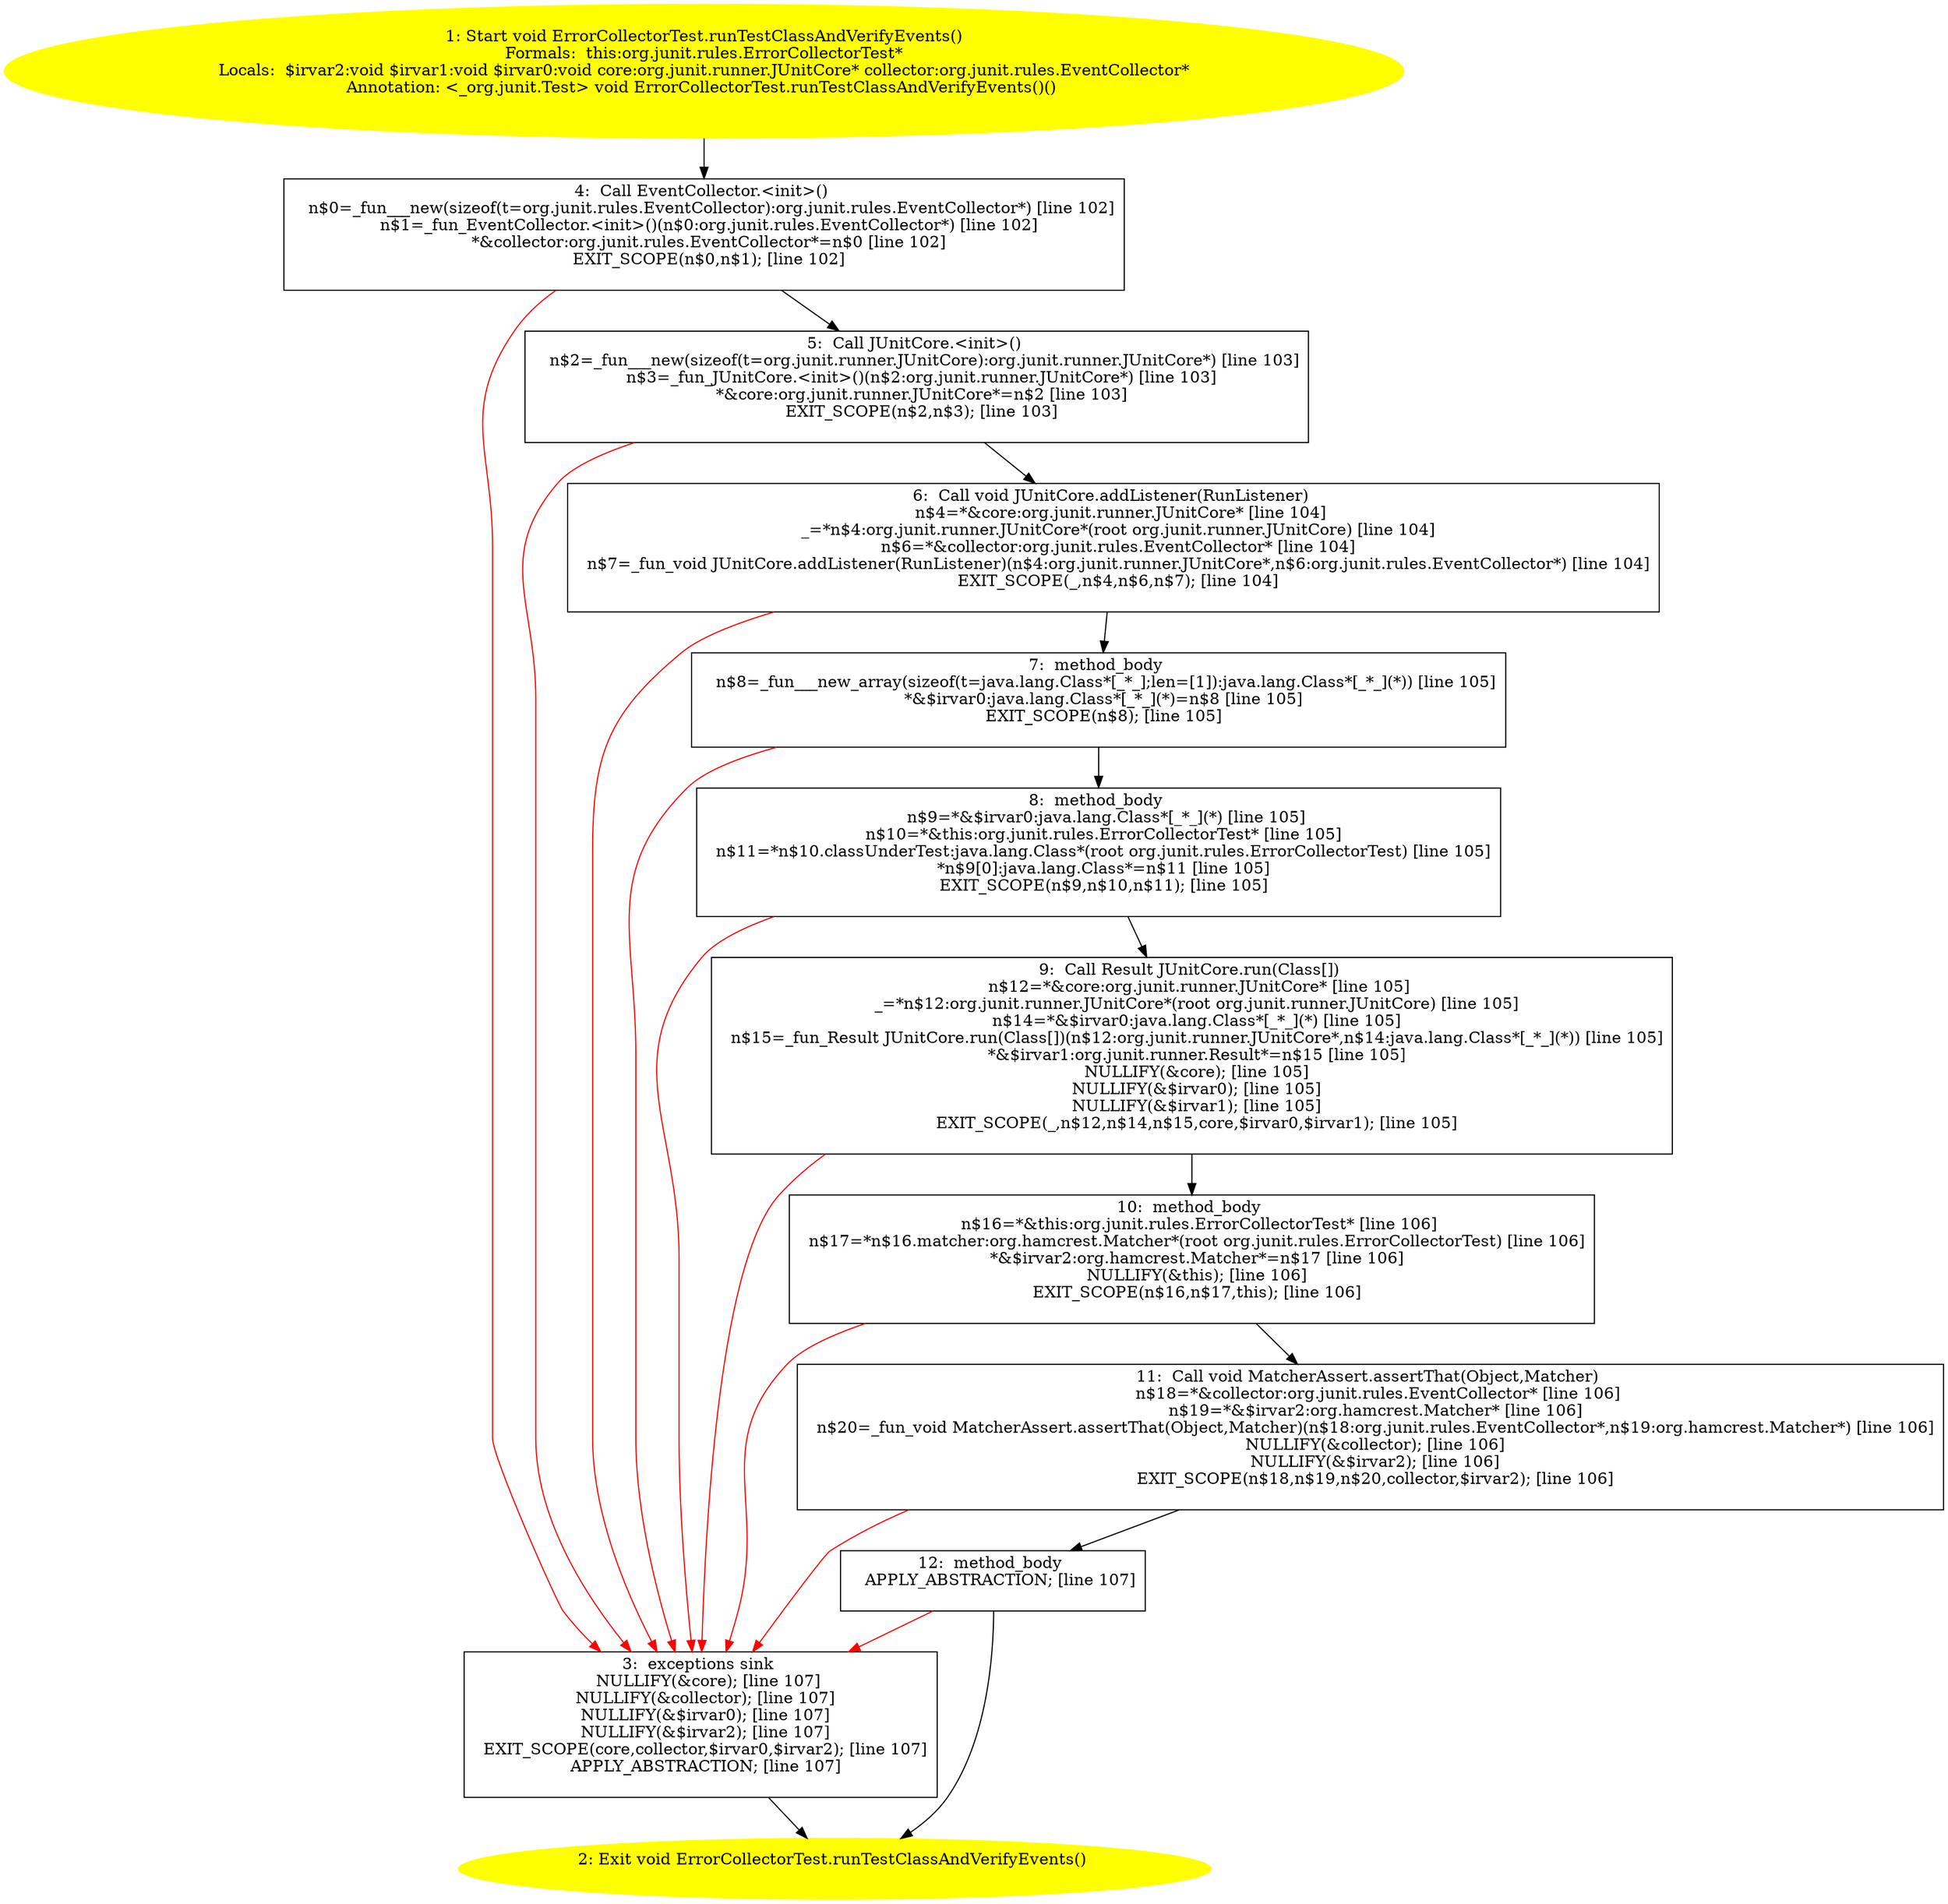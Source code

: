 /* @generated */
digraph cfg {
"org.junit.rules.ErrorCollectorTest.runTestClassAndVerifyEvents():void.aa6aa8717d6992a1b0d69f41c1a242a2_1" [label="1: Start void ErrorCollectorTest.runTestClassAndVerifyEvents()\nFormals:  this:org.junit.rules.ErrorCollectorTest*\nLocals:  $irvar2:void $irvar1:void $irvar0:void core:org.junit.runner.JUnitCore* collector:org.junit.rules.EventCollector*\nAnnotation: <_org.junit.Test> void ErrorCollectorTest.runTestClassAndVerifyEvents()() \n  " color=yellow style=filled]
	

	 "org.junit.rules.ErrorCollectorTest.runTestClassAndVerifyEvents():void.aa6aa8717d6992a1b0d69f41c1a242a2_1" -> "org.junit.rules.ErrorCollectorTest.runTestClassAndVerifyEvents():void.aa6aa8717d6992a1b0d69f41c1a242a2_4" ;
"org.junit.rules.ErrorCollectorTest.runTestClassAndVerifyEvents():void.aa6aa8717d6992a1b0d69f41c1a242a2_2" [label="2: Exit void ErrorCollectorTest.runTestClassAndVerifyEvents() \n  " color=yellow style=filled]
	

"org.junit.rules.ErrorCollectorTest.runTestClassAndVerifyEvents():void.aa6aa8717d6992a1b0d69f41c1a242a2_3" [label="3:  exceptions sink \n   NULLIFY(&core); [line 107]\n  NULLIFY(&collector); [line 107]\n  NULLIFY(&$irvar0); [line 107]\n  NULLIFY(&$irvar2); [line 107]\n  EXIT_SCOPE(core,collector,$irvar0,$irvar2); [line 107]\n  APPLY_ABSTRACTION; [line 107]\n " shape="box"]
	

	 "org.junit.rules.ErrorCollectorTest.runTestClassAndVerifyEvents():void.aa6aa8717d6992a1b0d69f41c1a242a2_3" -> "org.junit.rules.ErrorCollectorTest.runTestClassAndVerifyEvents():void.aa6aa8717d6992a1b0d69f41c1a242a2_2" ;
"org.junit.rules.ErrorCollectorTest.runTestClassAndVerifyEvents():void.aa6aa8717d6992a1b0d69f41c1a242a2_4" [label="4:  Call EventCollector.<init>() \n   n$0=_fun___new(sizeof(t=org.junit.rules.EventCollector):org.junit.rules.EventCollector*) [line 102]\n  n$1=_fun_EventCollector.<init>()(n$0:org.junit.rules.EventCollector*) [line 102]\n  *&collector:org.junit.rules.EventCollector*=n$0 [line 102]\n  EXIT_SCOPE(n$0,n$1); [line 102]\n " shape="box"]
	

	 "org.junit.rules.ErrorCollectorTest.runTestClassAndVerifyEvents():void.aa6aa8717d6992a1b0d69f41c1a242a2_4" -> "org.junit.rules.ErrorCollectorTest.runTestClassAndVerifyEvents():void.aa6aa8717d6992a1b0d69f41c1a242a2_5" ;
	 "org.junit.rules.ErrorCollectorTest.runTestClassAndVerifyEvents():void.aa6aa8717d6992a1b0d69f41c1a242a2_4" -> "org.junit.rules.ErrorCollectorTest.runTestClassAndVerifyEvents():void.aa6aa8717d6992a1b0d69f41c1a242a2_3" [color="red" ];
"org.junit.rules.ErrorCollectorTest.runTestClassAndVerifyEvents():void.aa6aa8717d6992a1b0d69f41c1a242a2_5" [label="5:  Call JUnitCore.<init>() \n   n$2=_fun___new(sizeof(t=org.junit.runner.JUnitCore):org.junit.runner.JUnitCore*) [line 103]\n  n$3=_fun_JUnitCore.<init>()(n$2:org.junit.runner.JUnitCore*) [line 103]\n  *&core:org.junit.runner.JUnitCore*=n$2 [line 103]\n  EXIT_SCOPE(n$2,n$3); [line 103]\n " shape="box"]
	

	 "org.junit.rules.ErrorCollectorTest.runTestClassAndVerifyEvents():void.aa6aa8717d6992a1b0d69f41c1a242a2_5" -> "org.junit.rules.ErrorCollectorTest.runTestClassAndVerifyEvents():void.aa6aa8717d6992a1b0d69f41c1a242a2_6" ;
	 "org.junit.rules.ErrorCollectorTest.runTestClassAndVerifyEvents():void.aa6aa8717d6992a1b0d69f41c1a242a2_5" -> "org.junit.rules.ErrorCollectorTest.runTestClassAndVerifyEvents():void.aa6aa8717d6992a1b0d69f41c1a242a2_3" [color="red" ];
"org.junit.rules.ErrorCollectorTest.runTestClassAndVerifyEvents():void.aa6aa8717d6992a1b0d69f41c1a242a2_6" [label="6:  Call void JUnitCore.addListener(RunListener) \n   n$4=*&core:org.junit.runner.JUnitCore* [line 104]\n  _=*n$4:org.junit.runner.JUnitCore*(root org.junit.runner.JUnitCore) [line 104]\n  n$6=*&collector:org.junit.rules.EventCollector* [line 104]\n  n$7=_fun_void JUnitCore.addListener(RunListener)(n$4:org.junit.runner.JUnitCore*,n$6:org.junit.rules.EventCollector*) [line 104]\n  EXIT_SCOPE(_,n$4,n$6,n$7); [line 104]\n " shape="box"]
	

	 "org.junit.rules.ErrorCollectorTest.runTestClassAndVerifyEvents():void.aa6aa8717d6992a1b0d69f41c1a242a2_6" -> "org.junit.rules.ErrorCollectorTest.runTestClassAndVerifyEvents():void.aa6aa8717d6992a1b0d69f41c1a242a2_7" ;
	 "org.junit.rules.ErrorCollectorTest.runTestClassAndVerifyEvents():void.aa6aa8717d6992a1b0d69f41c1a242a2_6" -> "org.junit.rules.ErrorCollectorTest.runTestClassAndVerifyEvents():void.aa6aa8717d6992a1b0d69f41c1a242a2_3" [color="red" ];
"org.junit.rules.ErrorCollectorTest.runTestClassAndVerifyEvents():void.aa6aa8717d6992a1b0d69f41c1a242a2_7" [label="7:  method_body \n   n$8=_fun___new_array(sizeof(t=java.lang.Class*[_*_];len=[1]):java.lang.Class*[_*_](*)) [line 105]\n  *&$irvar0:java.lang.Class*[_*_](*)=n$8 [line 105]\n  EXIT_SCOPE(n$8); [line 105]\n " shape="box"]
	

	 "org.junit.rules.ErrorCollectorTest.runTestClassAndVerifyEvents():void.aa6aa8717d6992a1b0d69f41c1a242a2_7" -> "org.junit.rules.ErrorCollectorTest.runTestClassAndVerifyEvents():void.aa6aa8717d6992a1b0d69f41c1a242a2_8" ;
	 "org.junit.rules.ErrorCollectorTest.runTestClassAndVerifyEvents():void.aa6aa8717d6992a1b0d69f41c1a242a2_7" -> "org.junit.rules.ErrorCollectorTest.runTestClassAndVerifyEvents():void.aa6aa8717d6992a1b0d69f41c1a242a2_3" [color="red" ];
"org.junit.rules.ErrorCollectorTest.runTestClassAndVerifyEvents():void.aa6aa8717d6992a1b0d69f41c1a242a2_8" [label="8:  method_body \n   n$9=*&$irvar0:java.lang.Class*[_*_](*) [line 105]\n  n$10=*&this:org.junit.rules.ErrorCollectorTest* [line 105]\n  n$11=*n$10.classUnderTest:java.lang.Class*(root org.junit.rules.ErrorCollectorTest) [line 105]\n  *n$9[0]:java.lang.Class*=n$11 [line 105]\n  EXIT_SCOPE(n$9,n$10,n$11); [line 105]\n " shape="box"]
	

	 "org.junit.rules.ErrorCollectorTest.runTestClassAndVerifyEvents():void.aa6aa8717d6992a1b0d69f41c1a242a2_8" -> "org.junit.rules.ErrorCollectorTest.runTestClassAndVerifyEvents():void.aa6aa8717d6992a1b0d69f41c1a242a2_9" ;
	 "org.junit.rules.ErrorCollectorTest.runTestClassAndVerifyEvents():void.aa6aa8717d6992a1b0d69f41c1a242a2_8" -> "org.junit.rules.ErrorCollectorTest.runTestClassAndVerifyEvents():void.aa6aa8717d6992a1b0d69f41c1a242a2_3" [color="red" ];
"org.junit.rules.ErrorCollectorTest.runTestClassAndVerifyEvents():void.aa6aa8717d6992a1b0d69f41c1a242a2_9" [label="9:  Call Result JUnitCore.run(Class[]) \n   n$12=*&core:org.junit.runner.JUnitCore* [line 105]\n  _=*n$12:org.junit.runner.JUnitCore*(root org.junit.runner.JUnitCore) [line 105]\n  n$14=*&$irvar0:java.lang.Class*[_*_](*) [line 105]\n  n$15=_fun_Result JUnitCore.run(Class[])(n$12:org.junit.runner.JUnitCore*,n$14:java.lang.Class*[_*_](*)) [line 105]\n  *&$irvar1:org.junit.runner.Result*=n$15 [line 105]\n  NULLIFY(&core); [line 105]\n  NULLIFY(&$irvar0); [line 105]\n  NULLIFY(&$irvar1); [line 105]\n  EXIT_SCOPE(_,n$12,n$14,n$15,core,$irvar0,$irvar1); [line 105]\n " shape="box"]
	

	 "org.junit.rules.ErrorCollectorTest.runTestClassAndVerifyEvents():void.aa6aa8717d6992a1b0d69f41c1a242a2_9" -> "org.junit.rules.ErrorCollectorTest.runTestClassAndVerifyEvents():void.aa6aa8717d6992a1b0d69f41c1a242a2_10" ;
	 "org.junit.rules.ErrorCollectorTest.runTestClassAndVerifyEvents():void.aa6aa8717d6992a1b0d69f41c1a242a2_9" -> "org.junit.rules.ErrorCollectorTest.runTestClassAndVerifyEvents():void.aa6aa8717d6992a1b0d69f41c1a242a2_3" [color="red" ];
"org.junit.rules.ErrorCollectorTest.runTestClassAndVerifyEvents():void.aa6aa8717d6992a1b0d69f41c1a242a2_10" [label="10:  method_body \n   n$16=*&this:org.junit.rules.ErrorCollectorTest* [line 106]\n  n$17=*n$16.matcher:org.hamcrest.Matcher*(root org.junit.rules.ErrorCollectorTest) [line 106]\n  *&$irvar2:org.hamcrest.Matcher*=n$17 [line 106]\n  NULLIFY(&this); [line 106]\n  EXIT_SCOPE(n$16,n$17,this); [line 106]\n " shape="box"]
	

	 "org.junit.rules.ErrorCollectorTest.runTestClassAndVerifyEvents():void.aa6aa8717d6992a1b0d69f41c1a242a2_10" -> "org.junit.rules.ErrorCollectorTest.runTestClassAndVerifyEvents():void.aa6aa8717d6992a1b0d69f41c1a242a2_11" ;
	 "org.junit.rules.ErrorCollectorTest.runTestClassAndVerifyEvents():void.aa6aa8717d6992a1b0d69f41c1a242a2_10" -> "org.junit.rules.ErrorCollectorTest.runTestClassAndVerifyEvents():void.aa6aa8717d6992a1b0d69f41c1a242a2_3" [color="red" ];
"org.junit.rules.ErrorCollectorTest.runTestClassAndVerifyEvents():void.aa6aa8717d6992a1b0d69f41c1a242a2_11" [label="11:  Call void MatcherAssert.assertThat(Object,Matcher) \n   n$18=*&collector:org.junit.rules.EventCollector* [line 106]\n  n$19=*&$irvar2:org.hamcrest.Matcher* [line 106]\n  n$20=_fun_void MatcherAssert.assertThat(Object,Matcher)(n$18:org.junit.rules.EventCollector*,n$19:org.hamcrest.Matcher*) [line 106]\n  NULLIFY(&collector); [line 106]\n  NULLIFY(&$irvar2); [line 106]\n  EXIT_SCOPE(n$18,n$19,n$20,collector,$irvar2); [line 106]\n " shape="box"]
	

	 "org.junit.rules.ErrorCollectorTest.runTestClassAndVerifyEvents():void.aa6aa8717d6992a1b0d69f41c1a242a2_11" -> "org.junit.rules.ErrorCollectorTest.runTestClassAndVerifyEvents():void.aa6aa8717d6992a1b0d69f41c1a242a2_12" ;
	 "org.junit.rules.ErrorCollectorTest.runTestClassAndVerifyEvents():void.aa6aa8717d6992a1b0d69f41c1a242a2_11" -> "org.junit.rules.ErrorCollectorTest.runTestClassAndVerifyEvents():void.aa6aa8717d6992a1b0d69f41c1a242a2_3" [color="red" ];
"org.junit.rules.ErrorCollectorTest.runTestClassAndVerifyEvents():void.aa6aa8717d6992a1b0d69f41c1a242a2_12" [label="12:  method_body \n   APPLY_ABSTRACTION; [line 107]\n " shape="box"]
	

	 "org.junit.rules.ErrorCollectorTest.runTestClassAndVerifyEvents():void.aa6aa8717d6992a1b0d69f41c1a242a2_12" -> "org.junit.rules.ErrorCollectorTest.runTestClassAndVerifyEvents():void.aa6aa8717d6992a1b0d69f41c1a242a2_2" ;
	 "org.junit.rules.ErrorCollectorTest.runTestClassAndVerifyEvents():void.aa6aa8717d6992a1b0d69f41c1a242a2_12" -> "org.junit.rules.ErrorCollectorTest.runTestClassAndVerifyEvents():void.aa6aa8717d6992a1b0d69f41c1a242a2_3" [color="red" ];
}

